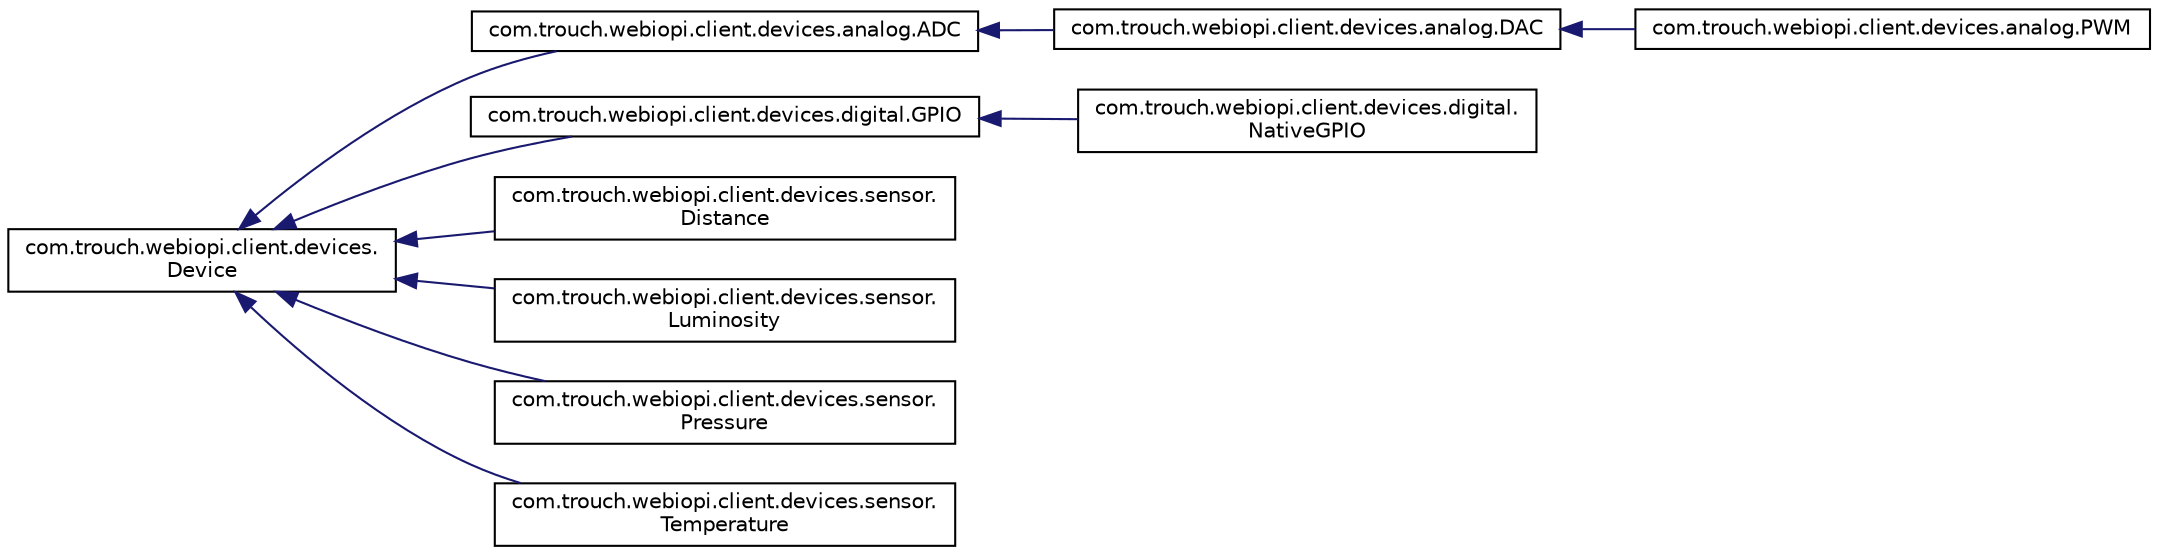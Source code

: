 digraph "Graphical Class Hierarchy"
{
  edge [fontname="Helvetica",fontsize="10",labelfontname="Helvetica",labelfontsize="10"];
  node [fontname="Helvetica",fontsize="10",shape=record];
  rankdir="LR";
  Node1 [label="com.trouch.webiopi.client.devices.\lDevice",height=0.2,width=0.4,color="black", fillcolor="white", style="filled",URL="$classcom_1_1trouch_1_1webiopi_1_1client_1_1devices_1_1Device.html"];
  Node1 -> Node2 [dir="back",color="midnightblue",fontsize="10",style="solid",fontname="Helvetica"];
  Node2 [label="com.trouch.webiopi.client.devices.analog.ADC",height=0.2,width=0.4,color="black", fillcolor="white", style="filled",URL="$classcom_1_1trouch_1_1webiopi_1_1client_1_1devices_1_1analog_1_1ADC.html"];
  Node2 -> Node3 [dir="back",color="midnightblue",fontsize="10",style="solid",fontname="Helvetica"];
  Node3 [label="com.trouch.webiopi.client.devices.analog.DAC",height=0.2,width=0.4,color="black", fillcolor="white", style="filled",URL="$classcom_1_1trouch_1_1webiopi_1_1client_1_1devices_1_1analog_1_1DAC.html"];
  Node3 -> Node4 [dir="back",color="midnightblue",fontsize="10",style="solid",fontname="Helvetica"];
  Node4 [label="com.trouch.webiopi.client.devices.analog.PWM",height=0.2,width=0.4,color="black", fillcolor="white", style="filled",URL="$classcom_1_1trouch_1_1webiopi_1_1client_1_1devices_1_1analog_1_1PWM.html"];
  Node1 -> Node5 [dir="back",color="midnightblue",fontsize="10",style="solid",fontname="Helvetica"];
  Node5 [label="com.trouch.webiopi.client.devices.digital.GPIO",height=0.2,width=0.4,color="black", fillcolor="white", style="filled",URL="$classcom_1_1trouch_1_1webiopi_1_1client_1_1devices_1_1digital_1_1GPIO.html"];
  Node5 -> Node6 [dir="back",color="midnightblue",fontsize="10",style="solid",fontname="Helvetica"];
  Node6 [label="com.trouch.webiopi.client.devices.digital.\lNativeGPIO",height=0.2,width=0.4,color="black", fillcolor="white", style="filled",URL="$classcom_1_1trouch_1_1webiopi_1_1client_1_1devices_1_1digital_1_1NativeGPIO.html"];
  Node1 -> Node7 [dir="back",color="midnightblue",fontsize="10",style="solid",fontname="Helvetica"];
  Node7 [label="com.trouch.webiopi.client.devices.sensor.\lDistance",height=0.2,width=0.4,color="black", fillcolor="white", style="filled",URL="$classcom_1_1trouch_1_1webiopi_1_1client_1_1devices_1_1sensor_1_1Distance.html"];
  Node1 -> Node8 [dir="back",color="midnightblue",fontsize="10",style="solid",fontname="Helvetica"];
  Node8 [label="com.trouch.webiopi.client.devices.sensor.\lLuminosity",height=0.2,width=0.4,color="black", fillcolor="white", style="filled",URL="$classcom_1_1trouch_1_1webiopi_1_1client_1_1devices_1_1sensor_1_1Luminosity.html"];
  Node1 -> Node9 [dir="back",color="midnightblue",fontsize="10",style="solid",fontname="Helvetica"];
  Node9 [label="com.trouch.webiopi.client.devices.sensor.\lPressure",height=0.2,width=0.4,color="black", fillcolor="white", style="filled",URL="$classcom_1_1trouch_1_1webiopi_1_1client_1_1devices_1_1sensor_1_1Pressure.html"];
  Node1 -> Node10 [dir="back",color="midnightblue",fontsize="10",style="solid",fontname="Helvetica"];
  Node10 [label="com.trouch.webiopi.client.devices.sensor.\lTemperature",height=0.2,width=0.4,color="black", fillcolor="white", style="filled",URL="$classcom_1_1trouch_1_1webiopi_1_1client_1_1devices_1_1sensor_1_1Temperature.html"];
}
